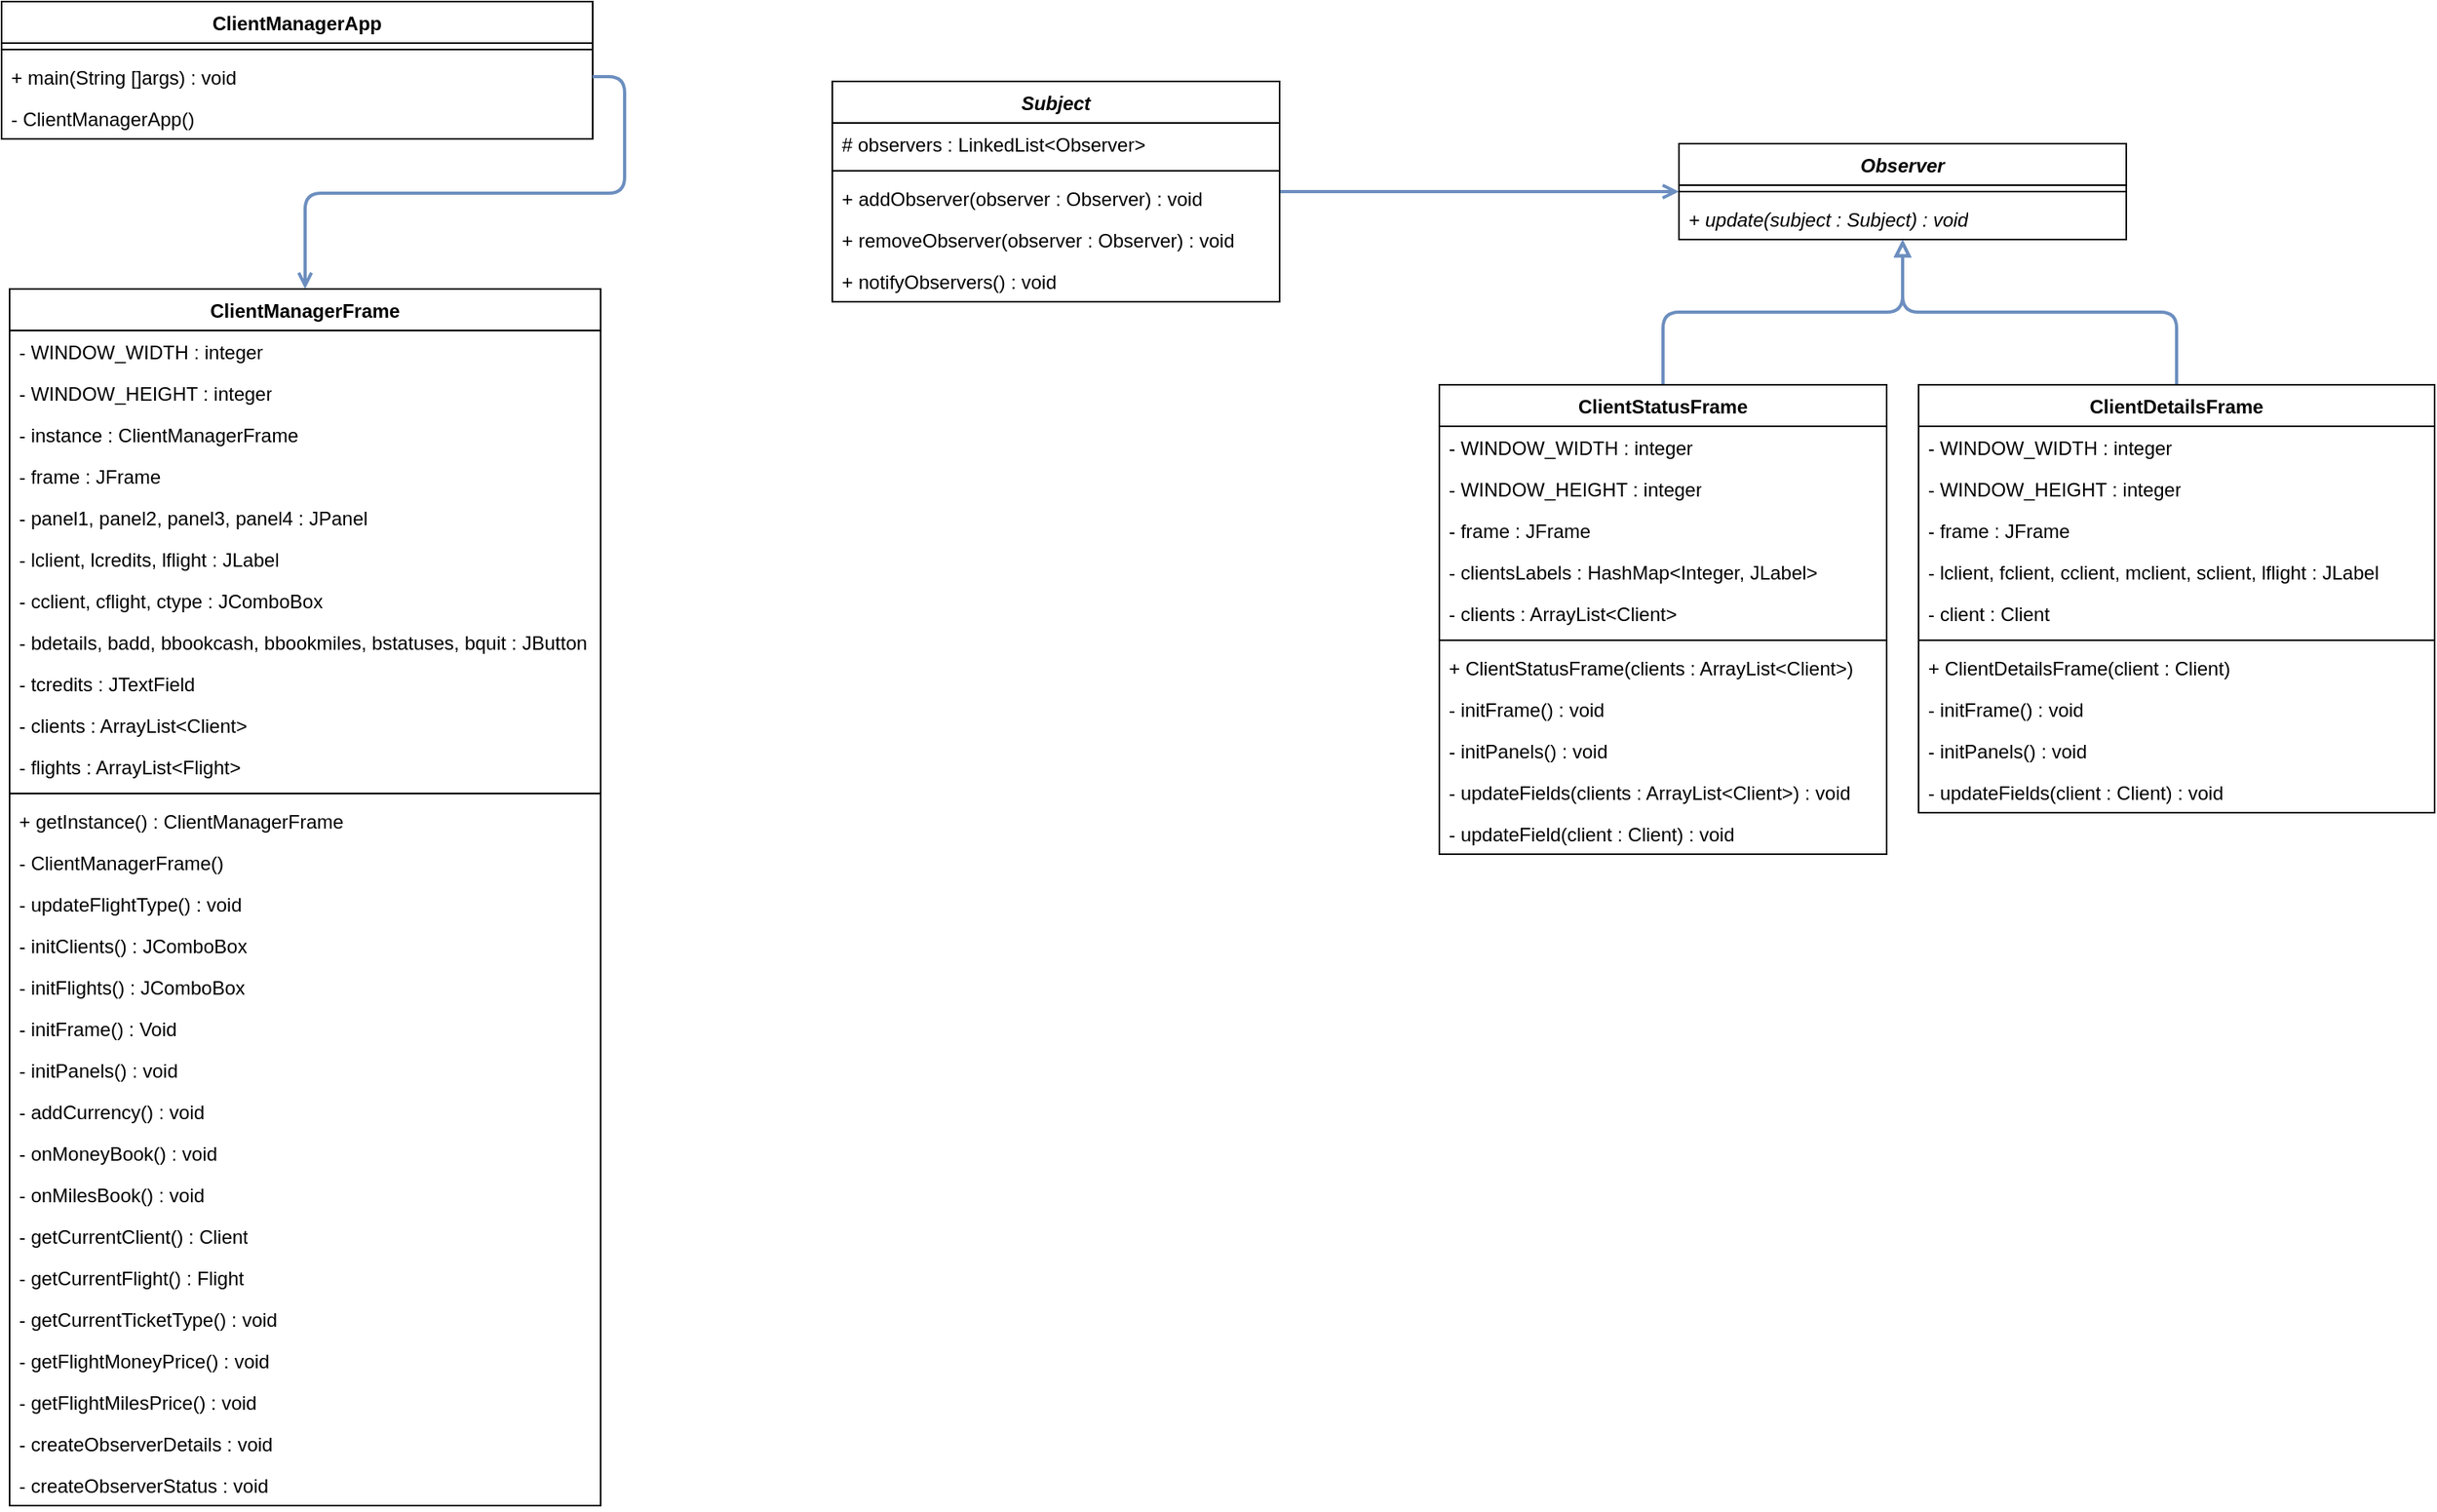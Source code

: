 <mxfile version="25.0.2">
  <diagram name="Page-1" id="DMXaZFG3ruWCDA0ytkno">
    <mxGraphModel dx="2245" dy="820" grid="1" gridSize="10" guides="1" tooltips="1" connect="1" arrows="1" fold="1" page="1" pageScale="1" pageWidth="827" pageHeight="1169" math="0" shadow="0">
      <root>
        <mxCell id="0" />
        <mxCell id="1" parent="0" />
        <mxCell id="msaLAMugsznhEWjgbdrx-14" style="edgeStyle=orthogonalEdgeStyle;shape=connector;curved=0;rounded=1;orthogonalLoop=1;jettySize=auto;html=1;strokeColor=#6c8ebf;strokeWidth=2;align=center;verticalAlign=middle;fontFamily=Helvetica;fontSize=11;fontColor=default;labelBackgroundColor=default;startFill=0;endArrow=open;fillColor=#dae8fc;endFill=0;" parent="1" source="msaLAMugsznhEWjgbdrx-1" target="msaLAMugsznhEWjgbdrx-8" edge="1">
          <mxGeometry relative="1" as="geometry" />
        </mxCell>
        <mxCell id="msaLAMugsznhEWjgbdrx-1" value="&lt;i&gt;Subject&lt;/i&gt;" style="swimlane;fontStyle=1;align=center;verticalAlign=top;childLayout=stackLayout;horizontal=1;startSize=26;horizontalStack=0;resizeParent=1;resizeParentMax=0;resizeLast=0;collapsible=1;marginBottom=0;whiteSpace=wrap;html=1;" parent="1" vertex="1">
          <mxGeometry x="150" y="250" width="280" height="138" as="geometry" />
        </mxCell>
        <mxCell id="msaLAMugsznhEWjgbdrx-2" value="# observers : LinkedList&amp;lt;Observer&amp;gt;" style="text;strokeColor=none;fillColor=none;align=left;verticalAlign=top;spacingLeft=4;spacingRight=4;overflow=hidden;rotatable=0;points=[[0,0.5],[1,0.5]];portConstraint=eastwest;whiteSpace=wrap;html=1;" parent="msaLAMugsznhEWjgbdrx-1" vertex="1">
          <mxGeometry y="26" width="280" height="26" as="geometry" />
        </mxCell>
        <mxCell id="msaLAMugsznhEWjgbdrx-3" value="" style="line;strokeWidth=1;fillColor=none;align=left;verticalAlign=middle;spacingTop=-1;spacingLeft=3;spacingRight=3;rotatable=0;labelPosition=right;points=[];portConstraint=eastwest;strokeColor=inherit;" parent="msaLAMugsznhEWjgbdrx-1" vertex="1">
          <mxGeometry y="52" width="280" height="8" as="geometry" />
        </mxCell>
        <mxCell id="msaLAMugsznhEWjgbdrx-4" value="+ addObserver(observer : Observer) : void" style="text;strokeColor=none;fillColor=none;align=left;verticalAlign=top;spacingLeft=4;spacingRight=4;overflow=hidden;rotatable=0;points=[[0,0.5],[1,0.5]];portConstraint=eastwest;whiteSpace=wrap;html=1;" parent="msaLAMugsznhEWjgbdrx-1" vertex="1">
          <mxGeometry y="60" width="280" height="26" as="geometry" />
        </mxCell>
        <mxCell id="msaLAMugsznhEWjgbdrx-6" value="+ removeObserver(observer : Observer) : void" style="text;strokeColor=none;fillColor=none;align=left;verticalAlign=top;spacingLeft=4;spacingRight=4;overflow=hidden;rotatable=0;points=[[0,0.5],[1,0.5]];portConstraint=eastwest;whiteSpace=wrap;html=1;" parent="msaLAMugsznhEWjgbdrx-1" vertex="1">
          <mxGeometry y="86" width="280" height="26" as="geometry" />
        </mxCell>
        <mxCell id="msaLAMugsznhEWjgbdrx-7" value="+ notifyObservers() : void" style="text;strokeColor=none;fillColor=none;align=left;verticalAlign=top;spacingLeft=4;spacingRight=4;overflow=hidden;rotatable=0;points=[[0,0.5],[1,0.5]];portConstraint=eastwest;whiteSpace=wrap;html=1;" parent="msaLAMugsznhEWjgbdrx-1" vertex="1">
          <mxGeometry y="112" width="280" height="26" as="geometry" />
        </mxCell>
        <mxCell id="msaLAMugsznhEWjgbdrx-8" value="&lt;i&gt;Observer&lt;/i&gt;" style="swimlane;fontStyle=1;align=center;verticalAlign=top;childLayout=stackLayout;horizontal=1;startSize=26;horizontalStack=0;resizeParent=1;resizeParentMax=0;resizeLast=0;collapsible=1;marginBottom=0;whiteSpace=wrap;html=1;" parent="1" vertex="1">
          <mxGeometry x="680" y="289" width="280" height="60" as="geometry" />
        </mxCell>
        <mxCell id="msaLAMugsznhEWjgbdrx-10" value="" style="line;strokeWidth=1;fillColor=none;align=left;verticalAlign=middle;spacingTop=-1;spacingLeft=3;spacingRight=3;rotatable=0;labelPosition=right;points=[];portConstraint=eastwest;strokeColor=inherit;" parent="msaLAMugsznhEWjgbdrx-8" vertex="1">
          <mxGeometry y="26" width="280" height="8" as="geometry" />
        </mxCell>
        <mxCell id="msaLAMugsznhEWjgbdrx-13" value="&lt;i&gt;+ update(subject : Subject) : void&lt;/i&gt;" style="text;strokeColor=none;fillColor=none;align=left;verticalAlign=top;spacingLeft=4;spacingRight=4;overflow=hidden;rotatable=0;points=[[0,0.5],[1,0.5]];portConstraint=eastwest;whiteSpace=wrap;html=1;" parent="msaLAMugsznhEWjgbdrx-8" vertex="1">
          <mxGeometry y="34" width="280" height="26" as="geometry" />
        </mxCell>
        <mxCell id="msaLAMugsznhEWjgbdrx-21" style="edgeStyle=orthogonalEdgeStyle;shape=connector;curved=0;rounded=1;orthogonalLoop=1;jettySize=auto;html=1;exitX=0.5;exitY=0;exitDx=0;exitDy=0;strokeColor=#6c8ebf;strokeWidth=2;align=center;verticalAlign=middle;fontFamily=Helvetica;fontSize=11;fontColor=default;labelBackgroundColor=default;startFill=0;endArrow=block;fillColor=#dae8fc;endFill=0;" parent="1" source="msaLAMugsznhEWjgbdrx-15" target="msaLAMugsznhEWjgbdrx-8" edge="1">
          <mxGeometry relative="1" as="geometry" />
        </mxCell>
        <mxCell id="msaLAMugsznhEWjgbdrx-15" value="ClientStatusFrame" style="swimlane;fontStyle=1;align=center;verticalAlign=top;childLayout=stackLayout;horizontal=1;startSize=26;horizontalStack=0;resizeParent=1;resizeParentMax=0;resizeLast=0;collapsible=1;marginBottom=0;whiteSpace=wrap;html=1;" parent="1" vertex="1">
          <mxGeometry x="530" y="440" width="280" height="294" as="geometry" />
        </mxCell>
        <mxCell id="msaLAMugsznhEWjgbdrx-23" value="- WINDOW_WIDTH : integer" style="text;strokeColor=none;fillColor=none;align=left;verticalAlign=top;spacingLeft=4;spacingRight=4;overflow=hidden;rotatable=0;points=[[0,0.5],[1,0.5]];portConstraint=eastwest;whiteSpace=wrap;html=1;" parent="msaLAMugsznhEWjgbdrx-15" vertex="1">
          <mxGeometry y="26" width="280" height="26" as="geometry" />
        </mxCell>
        <mxCell id="msaLAMugsznhEWjgbdrx-26" value="- WINDOW_HEIGHT : integer" style="text;strokeColor=none;fillColor=none;align=left;verticalAlign=top;spacingLeft=4;spacingRight=4;overflow=hidden;rotatable=0;points=[[0,0.5],[1,0.5]];portConstraint=eastwest;whiteSpace=wrap;html=1;" parent="msaLAMugsznhEWjgbdrx-15" vertex="1">
          <mxGeometry y="52" width="280" height="26" as="geometry" />
        </mxCell>
        <mxCell id="msaLAMugsznhEWjgbdrx-27" value="- frame : JFrame" style="text;strokeColor=none;fillColor=none;align=left;verticalAlign=top;spacingLeft=4;spacingRight=4;overflow=hidden;rotatable=0;points=[[0,0.5],[1,0.5]];portConstraint=eastwest;whiteSpace=wrap;html=1;" parent="msaLAMugsznhEWjgbdrx-15" vertex="1">
          <mxGeometry y="78" width="280" height="26" as="geometry" />
        </mxCell>
        <mxCell id="msaLAMugsznhEWjgbdrx-25" value="- clientsLabels : HashMap&amp;lt;Integer, JLabel&amp;gt;" style="text;strokeColor=none;fillColor=none;align=left;verticalAlign=top;spacingLeft=4;spacingRight=4;overflow=hidden;rotatable=0;points=[[0,0.5],[1,0.5]];portConstraint=eastwest;whiteSpace=wrap;html=1;" parent="msaLAMugsznhEWjgbdrx-15" vertex="1">
          <mxGeometry y="104" width="280" height="26" as="geometry" />
        </mxCell>
        <mxCell id="msaLAMugsznhEWjgbdrx-24" value="- clients : ArrayList&amp;lt;Client&amp;gt;" style="text;strokeColor=none;fillColor=none;align=left;verticalAlign=top;spacingLeft=4;spacingRight=4;overflow=hidden;rotatable=0;points=[[0,0.5],[1,0.5]];portConstraint=eastwest;whiteSpace=wrap;html=1;" parent="msaLAMugsznhEWjgbdrx-15" vertex="1">
          <mxGeometry y="130" width="280" height="26" as="geometry" />
        </mxCell>
        <mxCell id="msaLAMugsznhEWjgbdrx-16" value="" style="line;strokeWidth=1;fillColor=none;align=left;verticalAlign=middle;spacingTop=-1;spacingLeft=3;spacingRight=3;rotatable=0;labelPosition=right;points=[];portConstraint=eastwest;strokeColor=inherit;" parent="msaLAMugsznhEWjgbdrx-15" vertex="1">
          <mxGeometry y="156" width="280" height="8" as="geometry" />
        </mxCell>
        <mxCell id="msaLAMugsznhEWjgbdrx-17" value="+ ClientStatusFrame(clients : ArrayList&amp;lt;Client&amp;gt;)" style="text;strokeColor=none;fillColor=none;align=left;verticalAlign=top;spacingLeft=4;spacingRight=4;overflow=hidden;rotatable=0;points=[[0,0.5],[1,0.5]];portConstraint=eastwest;whiteSpace=wrap;html=1;" parent="msaLAMugsznhEWjgbdrx-15" vertex="1">
          <mxGeometry y="164" width="280" height="26" as="geometry" />
        </mxCell>
        <mxCell id="msaLAMugsznhEWjgbdrx-30" value="- initFrame() : void" style="text;strokeColor=none;fillColor=none;align=left;verticalAlign=top;spacingLeft=4;spacingRight=4;overflow=hidden;rotatable=0;points=[[0,0.5],[1,0.5]];portConstraint=eastwest;whiteSpace=wrap;html=1;" parent="msaLAMugsznhEWjgbdrx-15" vertex="1">
          <mxGeometry y="190" width="280" height="26" as="geometry" />
        </mxCell>
        <mxCell id="msaLAMugsznhEWjgbdrx-31" value="- initPanels() : void" style="text;strokeColor=none;fillColor=none;align=left;verticalAlign=top;spacingLeft=4;spacingRight=4;overflow=hidden;rotatable=0;points=[[0,0.5],[1,0.5]];portConstraint=eastwest;whiteSpace=wrap;html=1;" parent="msaLAMugsznhEWjgbdrx-15" vertex="1">
          <mxGeometry y="216" width="280" height="26" as="geometry" />
        </mxCell>
        <mxCell id="msaLAMugsznhEWjgbdrx-29" value="- updateFields(clients : ArrayList&amp;lt;Client&amp;gt;) : void" style="text;strokeColor=none;fillColor=none;align=left;verticalAlign=top;spacingLeft=4;spacingRight=4;overflow=hidden;rotatable=0;points=[[0,0.5],[1,0.5]];portConstraint=eastwest;whiteSpace=wrap;html=1;" parent="msaLAMugsznhEWjgbdrx-15" vertex="1">
          <mxGeometry y="242" width="280" height="26" as="geometry" />
        </mxCell>
        <mxCell id="sR0uh6fanthnr8KNTXbr-35" value="- updateField(client : Client) : void" style="text;strokeColor=none;fillColor=none;align=left;verticalAlign=top;spacingLeft=4;spacingRight=4;overflow=hidden;rotatable=0;points=[[0,0.5],[1,0.5]];portConstraint=eastwest;whiteSpace=wrap;html=1;" vertex="1" parent="msaLAMugsznhEWjgbdrx-15">
          <mxGeometry y="268" width="280" height="26" as="geometry" />
        </mxCell>
        <mxCell id="msaLAMugsznhEWjgbdrx-43" style="edgeStyle=orthogonalEdgeStyle;shape=connector;curved=0;rounded=1;orthogonalLoop=1;jettySize=auto;html=1;exitX=0.5;exitY=0;exitDx=0;exitDy=0;strokeColor=#6c8ebf;strokeWidth=2;align=center;verticalAlign=middle;fontFamily=Helvetica;fontSize=11;fontColor=default;labelBackgroundColor=default;startFill=0;endArrow=block;fillColor=#dae8fc;endFill=0;" parent="1" source="msaLAMugsznhEWjgbdrx-32" target="msaLAMugsznhEWjgbdrx-8" edge="1">
          <mxGeometry relative="1" as="geometry" />
        </mxCell>
        <mxCell id="msaLAMugsznhEWjgbdrx-32" value="ClientDetailsFrame" style="swimlane;fontStyle=1;align=center;verticalAlign=top;childLayout=stackLayout;horizontal=1;startSize=26;horizontalStack=0;resizeParent=1;resizeParentMax=0;resizeLast=0;collapsible=1;marginBottom=0;whiteSpace=wrap;html=1;" parent="1" vertex="1">
          <mxGeometry x="830" y="440" width="323" height="268" as="geometry" />
        </mxCell>
        <mxCell id="msaLAMugsznhEWjgbdrx-33" value="- WINDOW_WIDTH : integer" style="text;strokeColor=none;fillColor=none;align=left;verticalAlign=top;spacingLeft=4;spacingRight=4;overflow=hidden;rotatable=0;points=[[0,0.5],[1,0.5]];portConstraint=eastwest;whiteSpace=wrap;html=1;" parent="msaLAMugsznhEWjgbdrx-32" vertex="1">
          <mxGeometry y="26" width="323" height="26" as="geometry" />
        </mxCell>
        <mxCell id="msaLAMugsznhEWjgbdrx-34" value="- WINDOW_HEIGHT : integer" style="text;strokeColor=none;fillColor=none;align=left;verticalAlign=top;spacingLeft=4;spacingRight=4;overflow=hidden;rotatable=0;points=[[0,0.5],[1,0.5]];portConstraint=eastwest;whiteSpace=wrap;html=1;" parent="msaLAMugsznhEWjgbdrx-32" vertex="1">
          <mxGeometry y="52" width="323" height="26" as="geometry" />
        </mxCell>
        <mxCell id="msaLAMugsznhEWjgbdrx-35" value="- frame : JFrame" style="text;strokeColor=none;fillColor=none;align=left;verticalAlign=top;spacingLeft=4;spacingRight=4;overflow=hidden;rotatable=0;points=[[0,0.5],[1,0.5]];portConstraint=eastwest;whiteSpace=wrap;html=1;" parent="msaLAMugsznhEWjgbdrx-32" vertex="1">
          <mxGeometry y="78" width="323" height="26" as="geometry" />
        </mxCell>
        <mxCell id="msaLAMugsznhEWjgbdrx-36" value="&lt;span style=&quot;background-color: transparent; color: light-dark(rgb(0, 0, 0), rgb(255, 255, 255));&quot;&gt;- lclient, fclient, cclient, mclient, sclient, lflight : JLabel&lt;/span&gt;" style="text;strokeColor=none;fillColor=none;align=left;verticalAlign=top;spacingLeft=4;spacingRight=4;overflow=hidden;rotatable=0;points=[[0,0.5],[1,0.5]];portConstraint=eastwest;whiteSpace=wrap;html=1;" parent="msaLAMugsznhEWjgbdrx-32" vertex="1">
          <mxGeometry y="104" width="323" height="26" as="geometry" />
        </mxCell>
        <mxCell id="msaLAMugsznhEWjgbdrx-37" value="- client : Client" style="text;strokeColor=none;fillColor=none;align=left;verticalAlign=top;spacingLeft=4;spacingRight=4;overflow=hidden;rotatable=0;points=[[0,0.5],[1,0.5]];portConstraint=eastwest;whiteSpace=wrap;html=1;" parent="msaLAMugsznhEWjgbdrx-32" vertex="1">
          <mxGeometry y="130" width="323" height="26" as="geometry" />
        </mxCell>
        <mxCell id="msaLAMugsznhEWjgbdrx-38" value="" style="line;strokeWidth=1;fillColor=none;align=left;verticalAlign=middle;spacingTop=-1;spacingLeft=3;spacingRight=3;rotatable=0;labelPosition=right;points=[];portConstraint=eastwest;strokeColor=inherit;" parent="msaLAMugsznhEWjgbdrx-32" vertex="1">
          <mxGeometry y="156" width="323" height="8" as="geometry" />
        </mxCell>
        <mxCell id="msaLAMugsznhEWjgbdrx-39" value="+ ClientDetailsFrame(client : Client)" style="text;strokeColor=none;fillColor=none;align=left;verticalAlign=top;spacingLeft=4;spacingRight=4;overflow=hidden;rotatable=0;points=[[0,0.5],[1,0.5]];portConstraint=eastwest;whiteSpace=wrap;html=1;" parent="msaLAMugsznhEWjgbdrx-32" vertex="1">
          <mxGeometry y="164" width="323" height="26" as="geometry" />
        </mxCell>
        <mxCell id="msaLAMugsznhEWjgbdrx-40" value="- initFrame() : void" style="text;strokeColor=none;fillColor=none;align=left;verticalAlign=top;spacingLeft=4;spacingRight=4;overflow=hidden;rotatable=0;points=[[0,0.5],[1,0.5]];portConstraint=eastwest;whiteSpace=wrap;html=1;" parent="msaLAMugsznhEWjgbdrx-32" vertex="1">
          <mxGeometry y="190" width="323" height="26" as="geometry" />
        </mxCell>
        <mxCell id="msaLAMugsznhEWjgbdrx-41" value="- initPanels() : void" style="text;strokeColor=none;fillColor=none;align=left;verticalAlign=top;spacingLeft=4;spacingRight=4;overflow=hidden;rotatable=0;points=[[0,0.5],[1,0.5]];portConstraint=eastwest;whiteSpace=wrap;html=1;" parent="msaLAMugsznhEWjgbdrx-32" vertex="1">
          <mxGeometry y="216" width="323" height="26" as="geometry" />
        </mxCell>
        <mxCell id="msaLAMugsznhEWjgbdrx-42" value="- updateFields(client : Client) : void" style="text;strokeColor=none;fillColor=none;align=left;verticalAlign=top;spacingLeft=4;spacingRight=4;overflow=hidden;rotatable=0;points=[[0,0.5],[1,0.5]];portConstraint=eastwest;whiteSpace=wrap;html=1;" parent="msaLAMugsznhEWjgbdrx-32" vertex="1">
          <mxGeometry y="242" width="323" height="26" as="geometry" />
        </mxCell>
        <mxCell id="msaLAMugsznhEWjgbdrx-44" value="ClientManagerFrame" style="swimlane;fontStyle=1;align=center;verticalAlign=top;childLayout=stackLayout;horizontal=1;startSize=26;horizontalStack=0;resizeParent=1;resizeParentMax=0;resizeLast=0;collapsible=1;marginBottom=0;whiteSpace=wrap;html=1;" parent="1" vertex="1">
          <mxGeometry x="-365" y="380" width="370" height="762" as="geometry" />
        </mxCell>
        <mxCell id="msaLAMugsznhEWjgbdrx-45" value="- WINDOW_WIDTH : integer" style="text;strokeColor=none;fillColor=none;align=left;verticalAlign=top;spacingLeft=4;spacingRight=4;overflow=hidden;rotatable=0;points=[[0,0.5],[1,0.5]];portConstraint=eastwest;whiteSpace=wrap;html=1;" parent="msaLAMugsznhEWjgbdrx-44" vertex="1">
          <mxGeometry y="26" width="370" height="26" as="geometry" />
        </mxCell>
        <mxCell id="msaLAMugsznhEWjgbdrx-46" value="- WINDOW_HEIGHT : integer" style="text;strokeColor=none;fillColor=none;align=left;verticalAlign=top;spacingLeft=4;spacingRight=4;overflow=hidden;rotatable=0;points=[[0,0.5],[1,0.5]];portConstraint=eastwest;whiteSpace=wrap;html=1;" parent="msaLAMugsznhEWjgbdrx-44" vertex="1">
          <mxGeometry y="52" width="370" height="26" as="geometry" />
        </mxCell>
        <mxCell id="msaLAMugsznhEWjgbdrx-56" value="- instance : ClientManagerFrame" style="text;strokeColor=none;fillColor=none;align=left;verticalAlign=top;spacingLeft=4;spacingRight=4;overflow=hidden;rotatable=0;points=[[0,0.5],[1,0.5]];portConstraint=eastwest;whiteSpace=wrap;html=1;" parent="msaLAMugsznhEWjgbdrx-44" vertex="1">
          <mxGeometry y="78" width="370" height="26" as="geometry" />
        </mxCell>
        <mxCell id="msaLAMugsznhEWjgbdrx-47" value="- frame : JFrame" style="text;strokeColor=none;fillColor=none;align=left;verticalAlign=top;spacingLeft=4;spacingRight=4;overflow=hidden;rotatable=0;points=[[0,0.5],[1,0.5]];portConstraint=eastwest;whiteSpace=wrap;html=1;" parent="msaLAMugsznhEWjgbdrx-44" vertex="1">
          <mxGeometry y="104" width="370" height="26" as="geometry" />
        </mxCell>
        <mxCell id="msaLAMugsznhEWjgbdrx-57" value="- panel1, panel2, panel3, panel4 : JPanel" style="text;strokeColor=none;fillColor=none;align=left;verticalAlign=top;spacingLeft=4;spacingRight=4;overflow=hidden;rotatable=0;points=[[0,0.5],[1,0.5]];portConstraint=eastwest;whiteSpace=wrap;html=1;" parent="msaLAMugsznhEWjgbdrx-44" vertex="1">
          <mxGeometry y="130" width="370" height="26" as="geometry" />
        </mxCell>
        <mxCell id="msaLAMugsznhEWjgbdrx-59" value="- lclient, lcredits, lflight : JLabel" style="text;strokeColor=none;fillColor=none;align=left;verticalAlign=top;spacingLeft=4;spacingRight=4;overflow=hidden;rotatable=0;points=[[0,0.5],[1,0.5]];portConstraint=eastwest;whiteSpace=wrap;html=1;" parent="msaLAMugsznhEWjgbdrx-44" vertex="1">
          <mxGeometry y="156" width="370" height="26" as="geometry" />
        </mxCell>
        <mxCell id="msaLAMugsznhEWjgbdrx-60" value="- cclient, cflight, ctype : JComboBox" style="text;strokeColor=none;fillColor=none;align=left;verticalAlign=top;spacingLeft=4;spacingRight=4;overflow=hidden;rotatable=0;points=[[0,0.5],[1,0.5]];portConstraint=eastwest;whiteSpace=wrap;html=1;" parent="msaLAMugsznhEWjgbdrx-44" vertex="1">
          <mxGeometry y="182" width="370" height="26" as="geometry" />
        </mxCell>
        <mxCell id="msaLAMugsznhEWjgbdrx-58" value="- bdetails, badd, bbookcash, bbookmiles, bstatuses, bquit : JButton" style="text;strokeColor=none;fillColor=none;align=left;verticalAlign=top;spacingLeft=4;spacingRight=4;overflow=hidden;rotatable=0;points=[[0,0.5],[1,0.5]];portConstraint=eastwest;whiteSpace=wrap;html=1;" parent="msaLAMugsznhEWjgbdrx-44" vertex="1">
          <mxGeometry y="208" width="370" height="26" as="geometry" />
        </mxCell>
        <mxCell id="msaLAMugsznhEWjgbdrx-61" value="- tcredits : JTextField" style="text;strokeColor=none;fillColor=none;align=left;verticalAlign=top;spacingLeft=4;spacingRight=4;overflow=hidden;rotatable=0;points=[[0,0.5],[1,0.5]];portConstraint=eastwest;whiteSpace=wrap;html=1;" parent="msaLAMugsznhEWjgbdrx-44" vertex="1">
          <mxGeometry y="234" width="370" height="26" as="geometry" />
        </mxCell>
        <mxCell id="msaLAMugsznhEWjgbdrx-62" value="- clients : ArrayList&amp;lt;Client&amp;gt;" style="text;strokeColor=none;fillColor=none;align=left;verticalAlign=top;spacingLeft=4;spacingRight=4;overflow=hidden;rotatable=0;points=[[0,0.5],[1,0.5]];portConstraint=eastwest;whiteSpace=wrap;html=1;" parent="msaLAMugsznhEWjgbdrx-44" vertex="1">
          <mxGeometry y="260" width="370" height="26" as="geometry" />
        </mxCell>
        <mxCell id="msaLAMugsznhEWjgbdrx-63" value="- flights : ArrayList&amp;lt;Flight&amp;gt;" style="text;strokeColor=none;fillColor=none;align=left;verticalAlign=top;spacingLeft=4;spacingRight=4;overflow=hidden;rotatable=0;points=[[0,0.5],[1,0.5]];portConstraint=eastwest;whiteSpace=wrap;html=1;" parent="msaLAMugsznhEWjgbdrx-44" vertex="1">
          <mxGeometry y="286" width="370" height="26" as="geometry" />
        </mxCell>
        <mxCell id="msaLAMugsznhEWjgbdrx-50" value="" style="line;strokeWidth=1;fillColor=none;align=left;verticalAlign=middle;spacingTop=-1;spacingLeft=3;spacingRight=3;rotatable=0;labelPosition=right;points=[];portConstraint=eastwest;strokeColor=inherit;" parent="msaLAMugsznhEWjgbdrx-44" vertex="1">
          <mxGeometry y="312" width="370" height="8" as="geometry" />
        </mxCell>
        <mxCell id="sR0uh6fanthnr8KNTXbr-18" value="+ getInstance() : ClientManagerFrame" style="text;strokeColor=none;fillColor=none;align=left;verticalAlign=top;spacingLeft=4;spacingRight=4;overflow=hidden;rotatable=0;points=[[0,0.5],[1,0.5]];portConstraint=eastwest;whiteSpace=wrap;html=1;" vertex="1" parent="msaLAMugsznhEWjgbdrx-44">
          <mxGeometry y="320" width="370" height="26" as="geometry" />
        </mxCell>
        <mxCell id="sR0uh6fanthnr8KNTXbr-19" value="- ClientManagerFrame()" style="text;strokeColor=none;fillColor=none;align=left;verticalAlign=top;spacingLeft=4;spacingRight=4;overflow=hidden;rotatable=0;points=[[0,0.5],[1,0.5]];portConstraint=eastwest;whiteSpace=wrap;html=1;" vertex="1" parent="msaLAMugsznhEWjgbdrx-44">
          <mxGeometry y="346" width="370" height="26" as="geometry" />
        </mxCell>
        <mxCell id="sR0uh6fanthnr8KNTXbr-20" value="- updateFlightType() : void" style="text;strokeColor=none;fillColor=none;align=left;verticalAlign=top;spacingLeft=4;spacingRight=4;overflow=hidden;rotatable=0;points=[[0,0.5],[1,0.5]];portConstraint=eastwest;whiteSpace=wrap;html=1;" vertex="1" parent="msaLAMugsznhEWjgbdrx-44">
          <mxGeometry y="372" width="370" height="26" as="geometry" />
        </mxCell>
        <mxCell id="sR0uh6fanthnr8KNTXbr-21" value="- initClients() : JComboBox" style="text;strokeColor=none;fillColor=none;align=left;verticalAlign=top;spacingLeft=4;spacingRight=4;overflow=hidden;rotatable=0;points=[[0,0.5],[1,0.5]];portConstraint=eastwest;whiteSpace=wrap;html=1;" vertex="1" parent="msaLAMugsznhEWjgbdrx-44">
          <mxGeometry y="398" width="370" height="26" as="geometry" />
        </mxCell>
        <mxCell id="sR0uh6fanthnr8KNTXbr-22" value="- initFlights() : JComboBox" style="text;strokeColor=none;fillColor=none;align=left;verticalAlign=top;spacingLeft=4;spacingRight=4;overflow=hidden;rotatable=0;points=[[0,0.5],[1,0.5]];portConstraint=eastwest;whiteSpace=wrap;html=1;" vertex="1" parent="msaLAMugsznhEWjgbdrx-44">
          <mxGeometry y="424" width="370" height="26" as="geometry" />
        </mxCell>
        <mxCell id="sR0uh6fanthnr8KNTXbr-23" value="- initFrame() : Void" style="text;strokeColor=none;fillColor=none;align=left;verticalAlign=top;spacingLeft=4;spacingRight=4;overflow=hidden;rotatable=0;points=[[0,0.5],[1,0.5]];portConstraint=eastwest;whiteSpace=wrap;html=1;" vertex="1" parent="msaLAMugsznhEWjgbdrx-44">
          <mxGeometry y="450" width="370" height="26" as="geometry" />
        </mxCell>
        <mxCell id="sR0uh6fanthnr8KNTXbr-25" value="- initPanels() : void" style="text;strokeColor=none;fillColor=none;align=left;verticalAlign=top;spacingLeft=4;spacingRight=4;overflow=hidden;rotatable=0;points=[[0,0.5],[1,0.5]];portConstraint=eastwest;whiteSpace=wrap;html=1;" vertex="1" parent="msaLAMugsznhEWjgbdrx-44">
          <mxGeometry y="476" width="370" height="26" as="geometry" />
        </mxCell>
        <mxCell id="sR0uh6fanthnr8KNTXbr-26" value="- addCurrency() : void" style="text;strokeColor=none;fillColor=none;align=left;verticalAlign=top;spacingLeft=4;spacingRight=4;overflow=hidden;rotatable=0;points=[[0,0.5],[1,0.5]];portConstraint=eastwest;whiteSpace=wrap;html=1;" vertex="1" parent="msaLAMugsznhEWjgbdrx-44">
          <mxGeometry y="502" width="370" height="26" as="geometry" />
        </mxCell>
        <mxCell id="sR0uh6fanthnr8KNTXbr-27" value="- onMoneyBook() : void" style="text;strokeColor=none;fillColor=none;align=left;verticalAlign=top;spacingLeft=4;spacingRight=4;overflow=hidden;rotatable=0;points=[[0,0.5],[1,0.5]];portConstraint=eastwest;whiteSpace=wrap;html=1;" vertex="1" parent="msaLAMugsznhEWjgbdrx-44">
          <mxGeometry y="528" width="370" height="26" as="geometry" />
        </mxCell>
        <mxCell id="sR0uh6fanthnr8KNTXbr-28" value="- onMilesBook() : void" style="text;strokeColor=none;fillColor=none;align=left;verticalAlign=top;spacingLeft=4;spacingRight=4;overflow=hidden;rotatable=0;points=[[0,0.5],[1,0.5]];portConstraint=eastwest;whiteSpace=wrap;html=1;" vertex="1" parent="msaLAMugsznhEWjgbdrx-44">
          <mxGeometry y="554" width="370" height="26" as="geometry" />
        </mxCell>
        <mxCell id="sR0uh6fanthnr8KNTXbr-24" value="- getCurrentClient() : Client&lt;div&gt;&lt;br&gt;&lt;/div&gt;" style="text;strokeColor=none;fillColor=none;align=left;verticalAlign=top;spacingLeft=4;spacingRight=4;overflow=hidden;rotatable=0;points=[[0,0.5],[1,0.5]];portConstraint=eastwest;whiteSpace=wrap;html=1;" vertex="1" parent="msaLAMugsznhEWjgbdrx-44">
          <mxGeometry y="580" width="370" height="26" as="geometry" />
        </mxCell>
        <mxCell id="sR0uh6fanthnr8KNTXbr-30" value="&lt;div&gt;- getCurrentFlight() : Flight&lt;/div&gt;" style="text;strokeColor=none;fillColor=none;align=left;verticalAlign=top;spacingLeft=4;spacingRight=4;overflow=hidden;rotatable=0;points=[[0,0.5],[1,0.5]];portConstraint=eastwest;whiteSpace=wrap;html=1;" vertex="1" parent="msaLAMugsznhEWjgbdrx-44">
          <mxGeometry y="606" width="370" height="26" as="geometry" />
        </mxCell>
        <mxCell id="sR0uh6fanthnr8KNTXbr-31" value="- getCurrentTicketType() : void" style="text;strokeColor=none;fillColor=none;align=left;verticalAlign=top;spacingLeft=4;spacingRight=4;overflow=hidden;rotatable=0;points=[[0,0.5],[1,0.5]];portConstraint=eastwest;whiteSpace=wrap;html=1;" vertex="1" parent="msaLAMugsznhEWjgbdrx-44">
          <mxGeometry y="632" width="370" height="26" as="geometry" />
        </mxCell>
        <mxCell id="sR0uh6fanthnr8KNTXbr-32" value="&lt;div&gt;- getFlightMoneyPrice() : void&lt;/div&gt;" style="text;strokeColor=none;fillColor=none;align=left;verticalAlign=top;spacingLeft=4;spacingRight=4;overflow=hidden;rotatable=0;points=[[0,0.5],[1,0.5]];portConstraint=eastwest;whiteSpace=wrap;html=1;" vertex="1" parent="msaLAMugsznhEWjgbdrx-44">
          <mxGeometry y="658" width="370" height="26" as="geometry" />
        </mxCell>
        <mxCell id="sR0uh6fanthnr8KNTXbr-29" value="&lt;div&gt;- getFlightMilesPrice() : void&lt;/div&gt;" style="text;strokeColor=none;fillColor=none;align=left;verticalAlign=top;spacingLeft=4;spacingRight=4;overflow=hidden;rotatable=0;points=[[0,0.5],[1,0.5]];portConstraint=eastwest;whiteSpace=wrap;html=1;" vertex="1" parent="msaLAMugsznhEWjgbdrx-44">
          <mxGeometry y="684" width="370" height="26" as="geometry" />
        </mxCell>
        <mxCell id="sR0uh6fanthnr8KNTXbr-33" value="&lt;div&gt;- createObserverDetails : void&lt;/div&gt;" style="text;strokeColor=none;fillColor=none;align=left;verticalAlign=top;spacingLeft=4;spacingRight=4;overflow=hidden;rotatable=0;points=[[0,0.5],[1,0.5]];portConstraint=eastwest;whiteSpace=wrap;html=1;" vertex="1" parent="msaLAMugsznhEWjgbdrx-44">
          <mxGeometry y="710" width="370" height="26" as="geometry" />
        </mxCell>
        <mxCell id="sR0uh6fanthnr8KNTXbr-34" value="&lt;div&gt;- createObserverStatus : void&lt;/div&gt;" style="text;strokeColor=none;fillColor=none;align=left;verticalAlign=top;spacingLeft=4;spacingRight=4;overflow=hidden;rotatable=0;points=[[0,0.5],[1,0.5]];portConstraint=eastwest;whiteSpace=wrap;html=1;" vertex="1" parent="msaLAMugsznhEWjgbdrx-44">
          <mxGeometry y="736" width="370" height="26" as="geometry" />
        </mxCell>
        <mxCell id="sR0uh6fanthnr8KNTXbr-1" value="ClientManagerApp" style="swimlane;fontStyle=1;align=center;verticalAlign=top;childLayout=stackLayout;horizontal=1;startSize=26;horizontalStack=0;resizeParent=1;resizeParentMax=0;resizeLast=0;collapsible=1;marginBottom=0;whiteSpace=wrap;html=1;" vertex="1" parent="1">
          <mxGeometry x="-370" y="200" width="370" height="86" as="geometry" />
        </mxCell>
        <mxCell id="sR0uh6fanthnr8KNTXbr-13" value="" style="line;strokeWidth=1;fillColor=none;align=left;verticalAlign=middle;spacingTop=-1;spacingLeft=3;spacingRight=3;rotatable=0;labelPosition=right;points=[];portConstraint=eastwest;strokeColor=inherit;" vertex="1" parent="sR0uh6fanthnr8KNTXbr-1">
          <mxGeometry y="26" width="370" height="8" as="geometry" />
        </mxCell>
        <mxCell id="sR0uh6fanthnr8KNTXbr-2" value="+ main(String []args) : void&lt;div&gt;&lt;br&gt;&lt;/div&gt;" style="text;strokeColor=none;fillColor=none;align=left;verticalAlign=top;spacingLeft=4;spacingRight=4;overflow=hidden;rotatable=0;points=[[0,0.5],[1,0.5]];portConstraint=eastwest;whiteSpace=wrap;html=1;" vertex="1" parent="sR0uh6fanthnr8KNTXbr-1">
          <mxGeometry y="34" width="370" height="26" as="geometry" />
        </mxCell>
        <mxCell id="sR0uh6fanthnr8KNTXbr-16" value="&lt;div&gt;- ClientManagerApp()&lt;/div&gt;" style="text;strokeColor=none;fillColor=none;align=left;verticalAlign=top;spacingLeft=4;spacingRight=4;overflow=hidden;rotatable=0;points=[[0,0.5],[1,0.5]];portConstraint=eastwest;whiteSpace=wrap;html=1;" vertex="1" parent="sR0uh6fanthnr8KNTXbr-1">
          <mxGeometry y="60" width="370" height="26" as="geometry" />
        </mxCell>
        <mxCell id="sR0uh6fanthnr8KNTXbr-17" style="edgeStyle=orthogonalEdgeStyle;shape=connector;curved=0;rounded=1;orthogonalLoop=1;jettySize=auto;html=1;exitX=1;exitY=0.5;exitDx=0;exitDy=0;strokeColor=#6c8ebf;strokeWidth=2;align=center;verticalAlign=middle;fontFamily=Helvetica;fontSize=11;fontColor=default;labelBackgroundColor=default;startFill=0;endArrow=open;endFill=0;fillColor=#dae8fc;" edge="1" parent="1" source="sR0uh6fanthnr8KNTXbr-2" target="msaLAMugsznhEWjgbdrx-44">
          <mxGeometry relative="1" as="geometry" />
        </mxCell>
      </root>
    </mxGraphModel>
  </diagram>
</mxfile>
